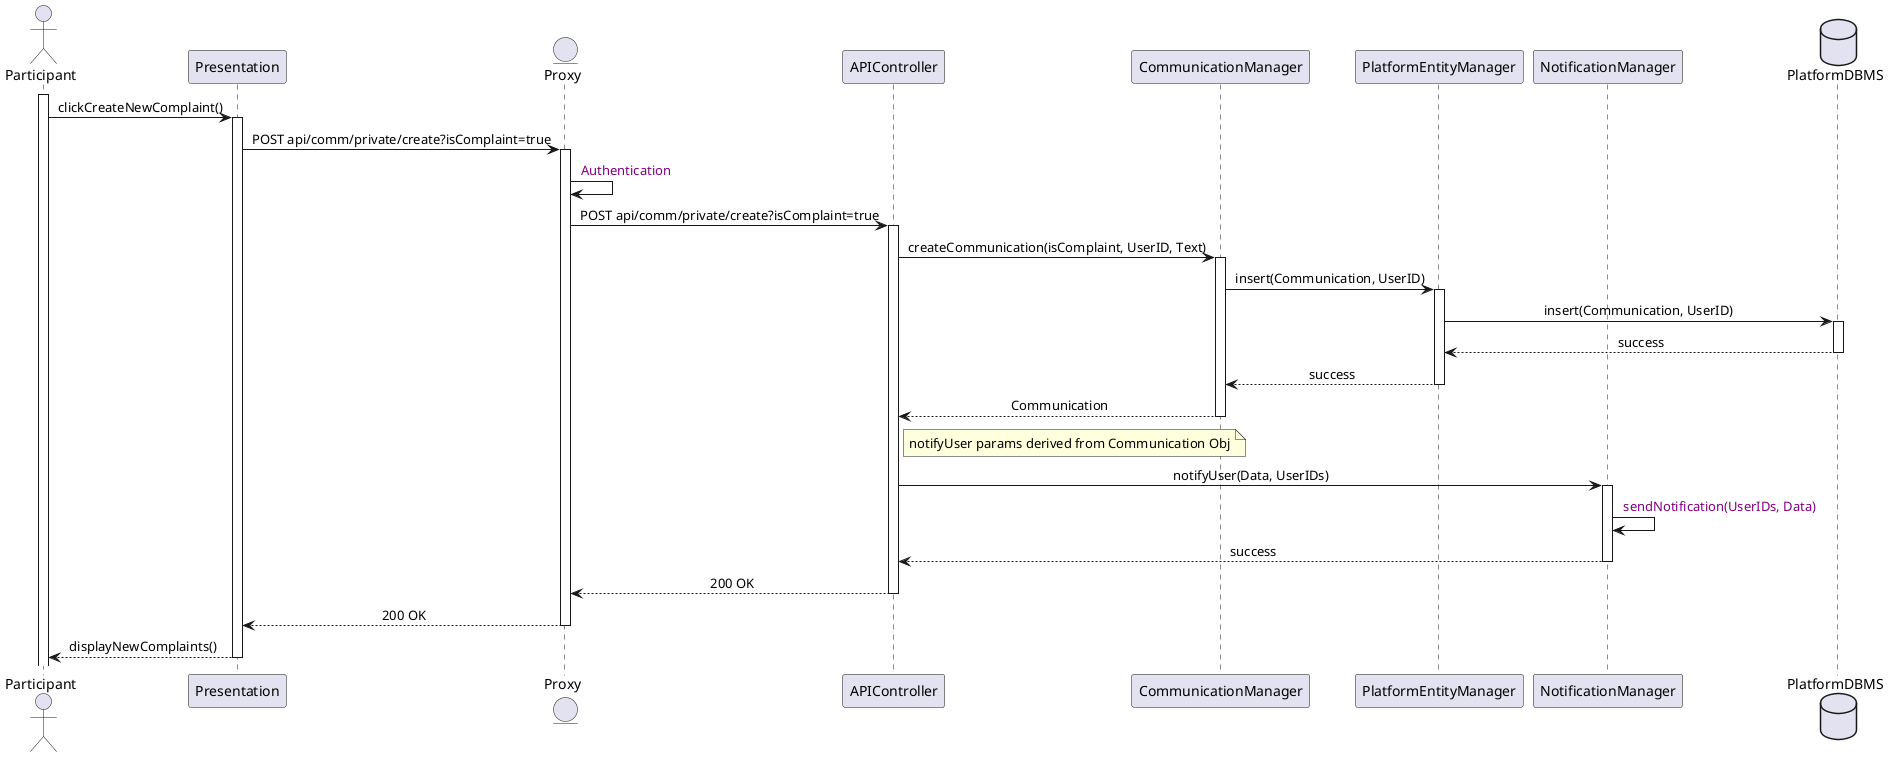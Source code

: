 @startuml UserOpensComplaint
skinparam sequenceMessageAlign center
actor       Participant
participant  Presentation
entity      Proxy
participant APIController
participant CommunicationManager
participant PlatformEntityManager
participant NotificationManager
database    PlatformDBMS

' I'm assuming the user has already typed the text of the complaint
' and the api call contains the text of the complaint

activate Participant
Participant -> Presentation : clickCreateNewComplaint()
activate Presentation
Presentation -> Proxy : POST api/comm/private/create?isComplaint=true
activate Proxy
Proxy -> Proxy : <color:purple> Authentication
Proxy -> APIController : POST api/comm/private/create?isComplaint=true
activate APIController
APIController -> CommunicationManager : createCommunication(isComplaint, UserID, Text)
activate CommunicationManager
CommunicationManager -> PlatformEntityManager : insert(Communication, UserID)
activate PlatformEntityManager
PlatformEntityManager -> PlatformDBMS : insert(Communication, UserID)
activate PlatformDBMS
PlatformDBMS --> PlatformEntityManager : success
deactivate PlatformDBMS
PlatformEntityManager --> CommunicationManager : success
deactivate PlatformEntityManager
CommunicationManager --> APIController : Communication
note right of APIController : notifyUser params derived from Communication Obj
deactivate CommunicationManager
APIController -> NotificationManager : notifyUser(Data, UserIDs)
activate NotificationManager
NotificationManager -> NotificationManager : <color:purple> sendNotification(UserIDs, Data)
NotificationManager --> APIController : success
deactivate NotificationManager
deactivate CommunicationManager
APIController --> Proxy : 200 OK
deactivate APIController
Proxy --> Presentation : 200 OK
deactivate Proxy
Presentation --> Participant : displayNewComplaints()
deactivate Presentation



